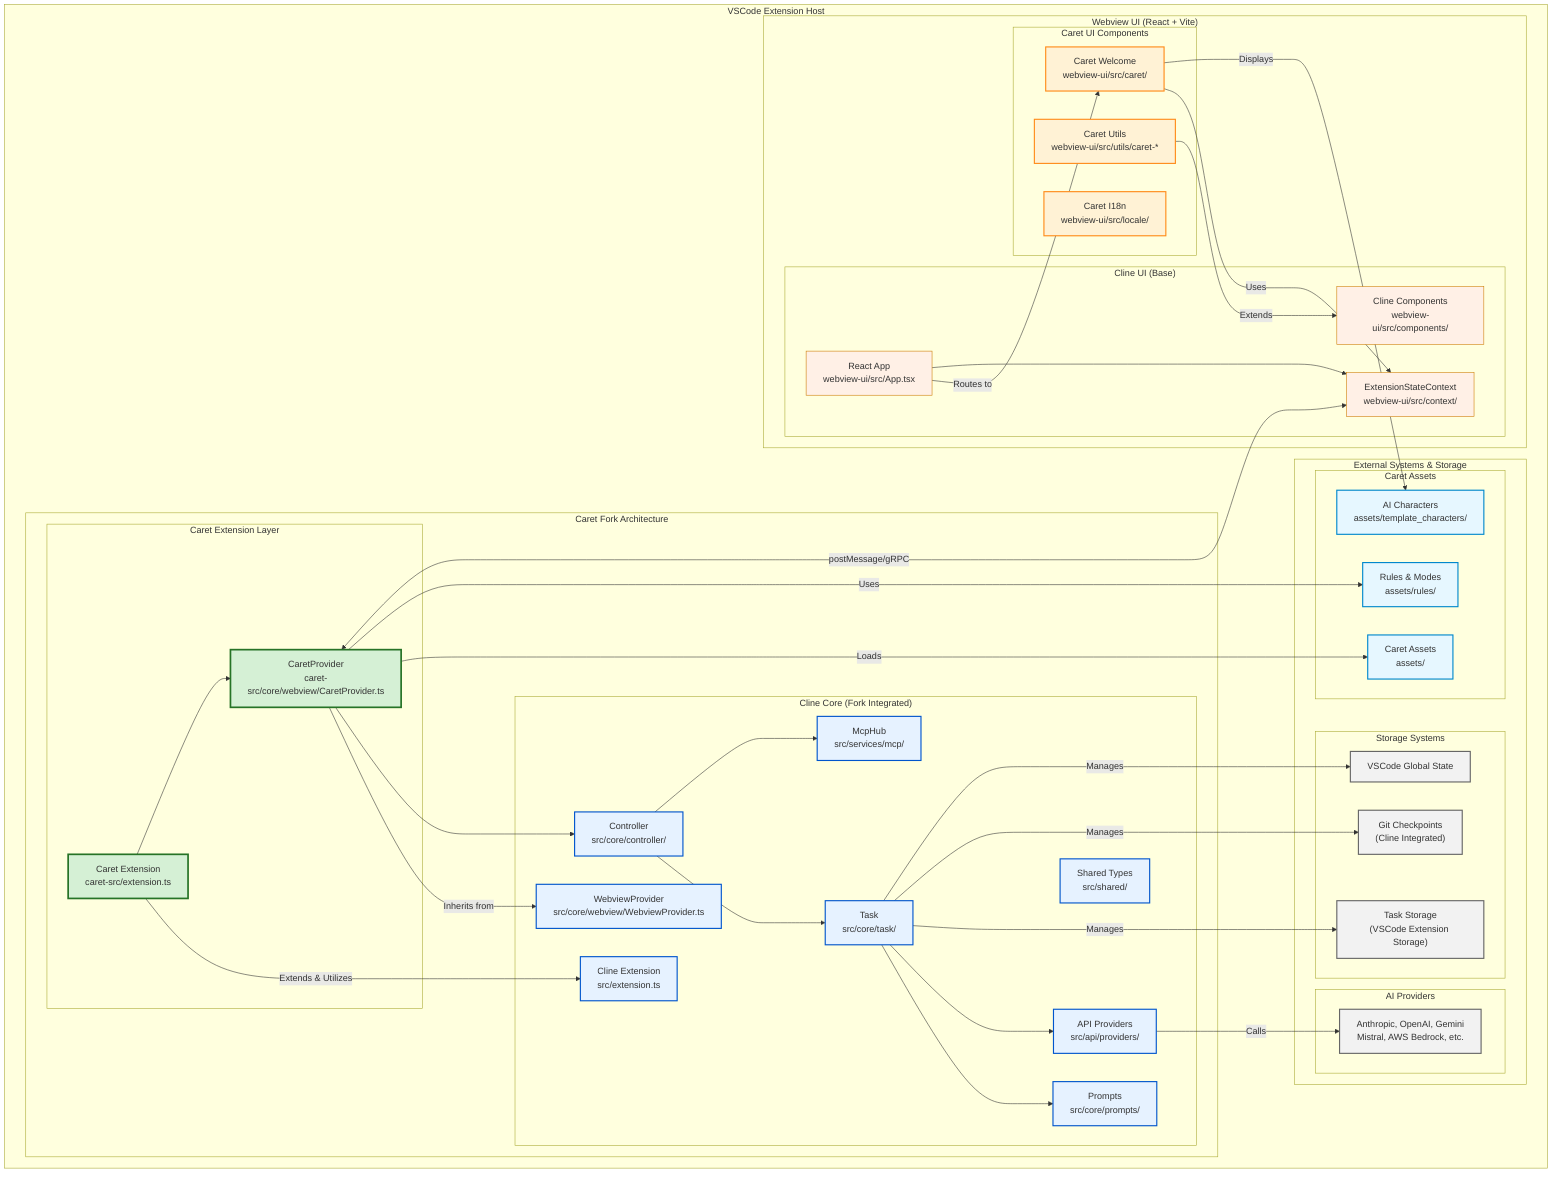 flowchart TB
    subgraph "VSCode Extension Host"
        subgraph "Caret Fork Architecture"
            subgraph "Caret Extension Layer"
                CaretExtension["Caret Extension<br/>caret-src/extension.ts"]
                CaretProvider["CaretProvider<br/>caret-src/core/webview/CaretProvider.ts"]
            end

            subgraph "Cline Core (Fork Integrated)"
                direction TB
                ClineExtension["Cline Extension<br/>src/extension.ts"]
                ClineProvider["WebviewProvider<br/>src/core/webview/WebviewProvider.ts"]
                ClineController["Controller<br/>src/core/controller/"]
                ClineTask["Task<br/>src/core/task/"]
                ClineMcpHub["McpHub<br/>src/services/mcp/"]
                ClinePrompts["Prompts<br/>src/core/prompts/"]
                ClineAPI["API Providers<br/>src/api/providers/"]
                ClineShared["Shared Types<br/>src/shared/"]
            end
        end

        subgraph "Webview UI (React + Vite)"
            subgraph "Caret UI Components"
                CaretWelcome["Caret Welcome<br/>webview-ui/src/caret/"]
                CaretUtils["Caret Utils<br/>webview-ui/src/utils/caret-*"]
                CaretI18n["Caret I18n<br/>webview-ui/src/locale/"]
            end
            
            subgraph "Cline UI (Base)"
            WebviewApp["React App<br/>webview-ui/src/App.tsx"]
                ExtStateContext["ExtensionStateContext<br/>webview-ui/src/context/"]
                ClineComponents["Cline Components<br/>webview-ui/src/components/"]
            end
        end

        subgraph "External Systems & Storage"
            direction LR
            subgraph "Storage Systems"
                TaskStorage["Task Storage<br/>(VSCode Extension Storage)"]
                CheckpointSystem["Git Checkpoints<br/>(Cline Integrated)"]
                GlobalState["VSCode Global State"]
            end
            subgraph "AI Providers"
                APIs["Anthropic, OpenAI, Gemini<br/>Mistral, AWS Bedrock, etc."]
            end
            subgraph "Caret Assets"
                CaretAssets["Caret Assets<br/>assets/"]
                CaretRules["Rules & Modes<br/>assets/rules/"]
                CaretChars["AI Characters<br/>assets/template_characters/"]
            end
        end
    end

    %% Fork Integration
    CaretExtension --> |"Extends & Utilizes"| ClineExtension
    CaretProvider --> |"Inherits from"| ClineProvider
    
    %% Core Logic Flow (Fork-based)
    CaretExtension --> CaretProvider
    CaretProvider --> ClineController
    ClineController --> ClineTask
    ClineController --> ClineMcpHub
    ClineTask --> ClinePrompts
    ClineTask --> ClineAPI
    
    %% UI Integration
    CaretWelcome --> |"Uses"| ExtStateContext
    CaretUtils --> |"Extends"| ClineComponents
    WebviewApp --> |"Routes to"| CaretWelcome
    WebviewApp --> ExtStateContext
    
    %% Data Flow
    ClineTask --> |"Manages"| TaskStorage
    ClineTask --> |"Manages"| CheckpointSystem
    ClineTask --> |"Manages"| GlobalState
    ClineAPI --> |"Calls"| APIs
    
    %% Caret Specific
    CaretProvider --> |"Loads"| CaretAssets
    CaretProvider --> |"Uses"| CaretRules
    CaretWelcome --> |"Displays"| CaretChars

    %% Webview Communication
    CaretProvider <--> |"postMessage/gRPC"| ExtStateContext
    
    %% Style Definitions
    classDef caretExtension fill:#d5f0d5,stroke:#267326,stroke-width:3px
    classDef clineCore fill:#e6f2ff,stroke:#0055cc,stroke-width:2px
    classDef caretUI fill:#fff2d5,stroke:#ff8c1a,stroke-width:2px
    classDef clineUI fill:#fff0e6,stroke:#cc7a00,stroke-width:1px
    classDef externalSys fill:#f2f2f2,stroke:#666,stroke-width:2px
    classDef caretAssets fill:#e6f7ff,stroke:#0088cc,stroke-width:2px

    class CaretExtension,CaretProvider caretExtension
    class ClineExtension,ClineProvider,ClineController,ClineTask,ClineMcpHub,ClinePrompts,ClineAPI,ClineShared clineCore
    class CaretWelcome,CaretUtils,CaretI18n caretUI
    class WebviewApp,ExtStateContext,ClineComponents clineUI
    class TaskStorage,CheckpointSystem,GlobalState,APIs externalSys
    class CaretAssets,CaretRules,CaretChars caretAssets
